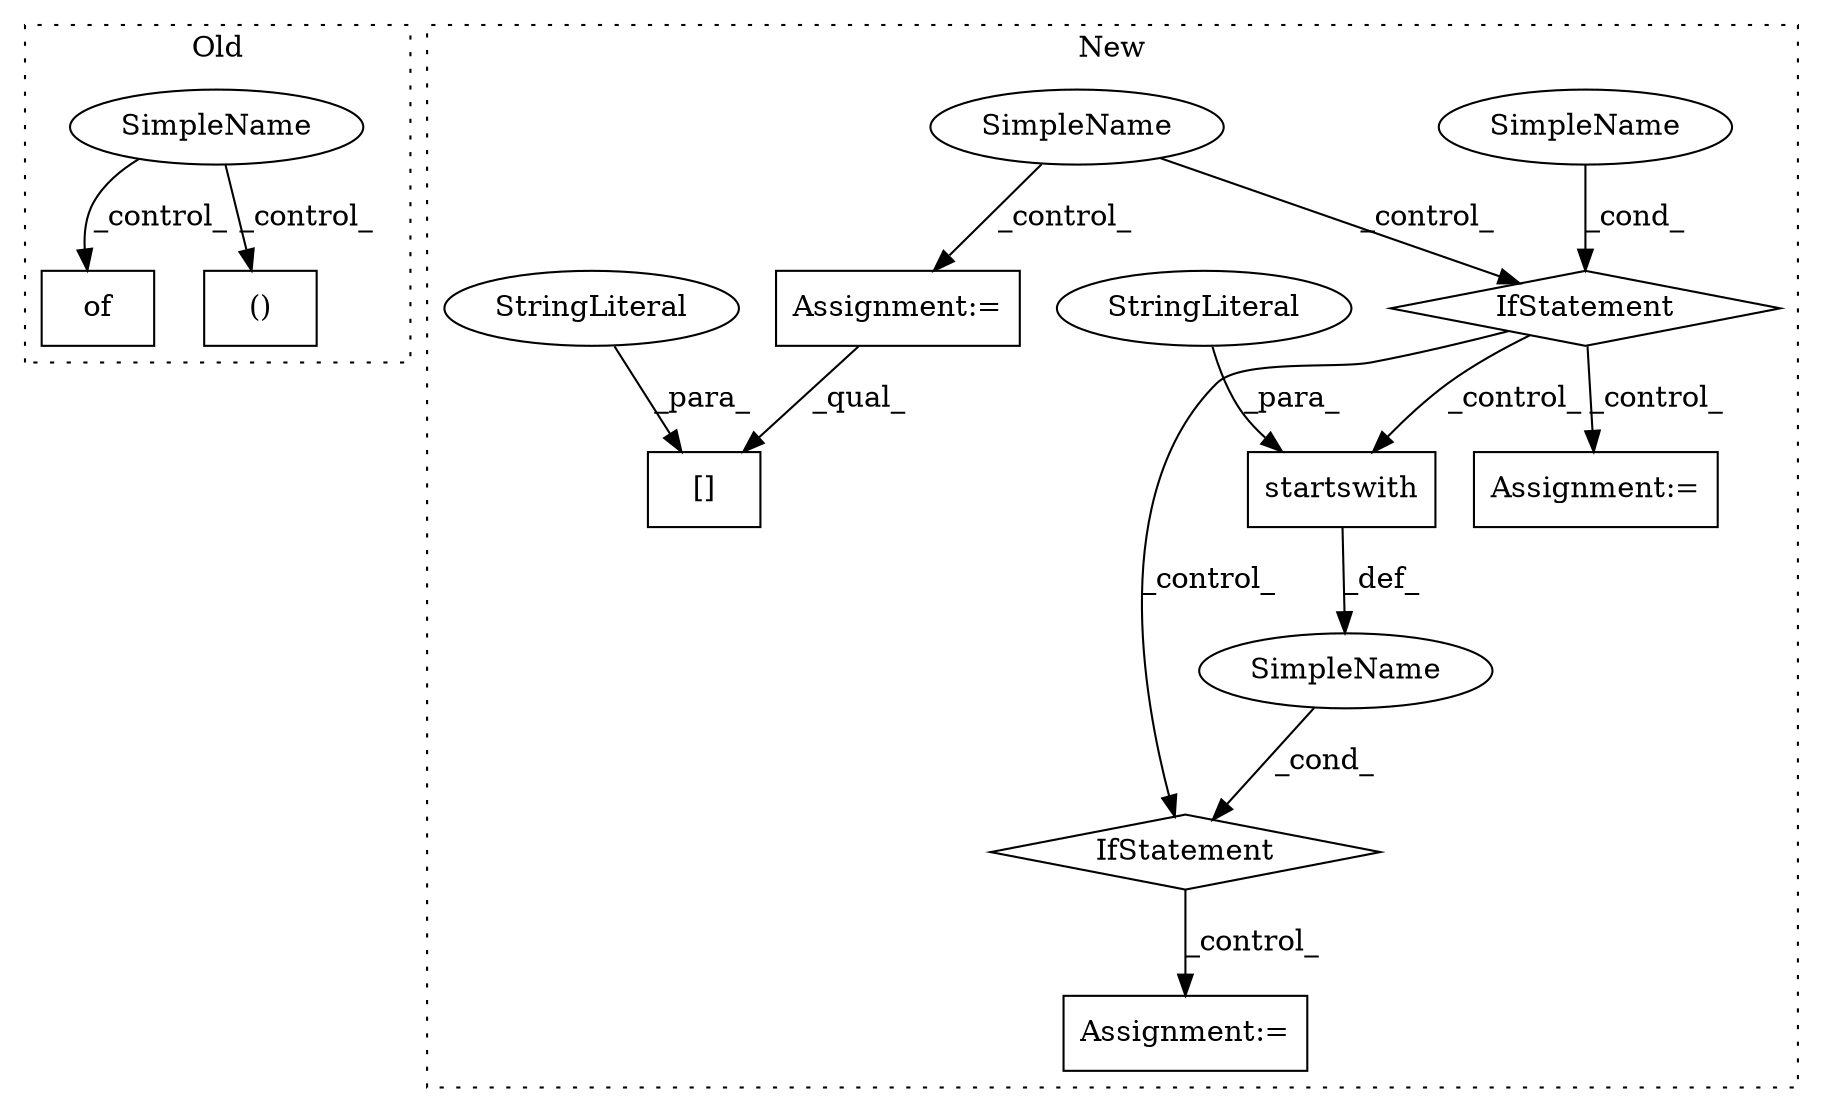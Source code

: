 digraph G {
subgraph cluster0 {
1 [label="of" a="32" s="11280,11443" l="3,1" shape="box"];
7 [label="SimpleName" a="42" s="" l="" shape="ellipse"];
8 [label="()" a="106" s="11211" l="50" shape="box"];
label = "Old";
style="dotted";
}
subgraph cluster1 {
2 [label="startswith" a="32" s="11892,11914" l="11,1" shape="box"];
3 [label="IfStatement" a="25" s="11883,11915" l="4,2" shape="diamond"];
4 [label="StringLiteral" a="45" s="11903" l="11" shape="ellipse"];
5 [label="Assignment:=" a="7" s="11999" l="1" shape="box"];
6 [label="SimpleName" a="42" s="" l="" shape="ellipse"];
9 [label="IfStatement" a="25" s="11793,11818" l="4,2" shape="diamond"];
10 [label="SimpleName" a="42" s="" l="" shape="ellipse"];
11 [label="SimpleName" a="42" s="" l="" shape="ellipse"];
12 [label="Assignment:=" a="7" s="11693" l="1" shape="box"];
13 [label="[]" a="2" s="12122,12143" l="8,1" shape="box"];
14 [label="StringLiteral" a="45" s="12130" l="13" shape="ellipse"];
15 [label="Assignment:=" a="7" s="11848" l="1" shape="box"];
label = "New";
style="dotted";
}
2 -> 6 [label="_def_"];
3 -> 5 [label="_control_"];
4 -> 2 [label="_para_"];
6 -> 3 [label="_cond_"];
7 -> 1 [label="_control_"];
7 -> 8 [label="_control_"];
9 -> 15 [label="_control_"];
9 -> 2 [label="_control_"];
9 -> 3 [label="_control_"];
10 -> 9 [label="_cond_"];
11 -> 9 [label="_control_"];
11 -> 12 [label="_control_"];
12 -> 13 [label="_qual_"];
14 -> 13 [label="_para_"];
}